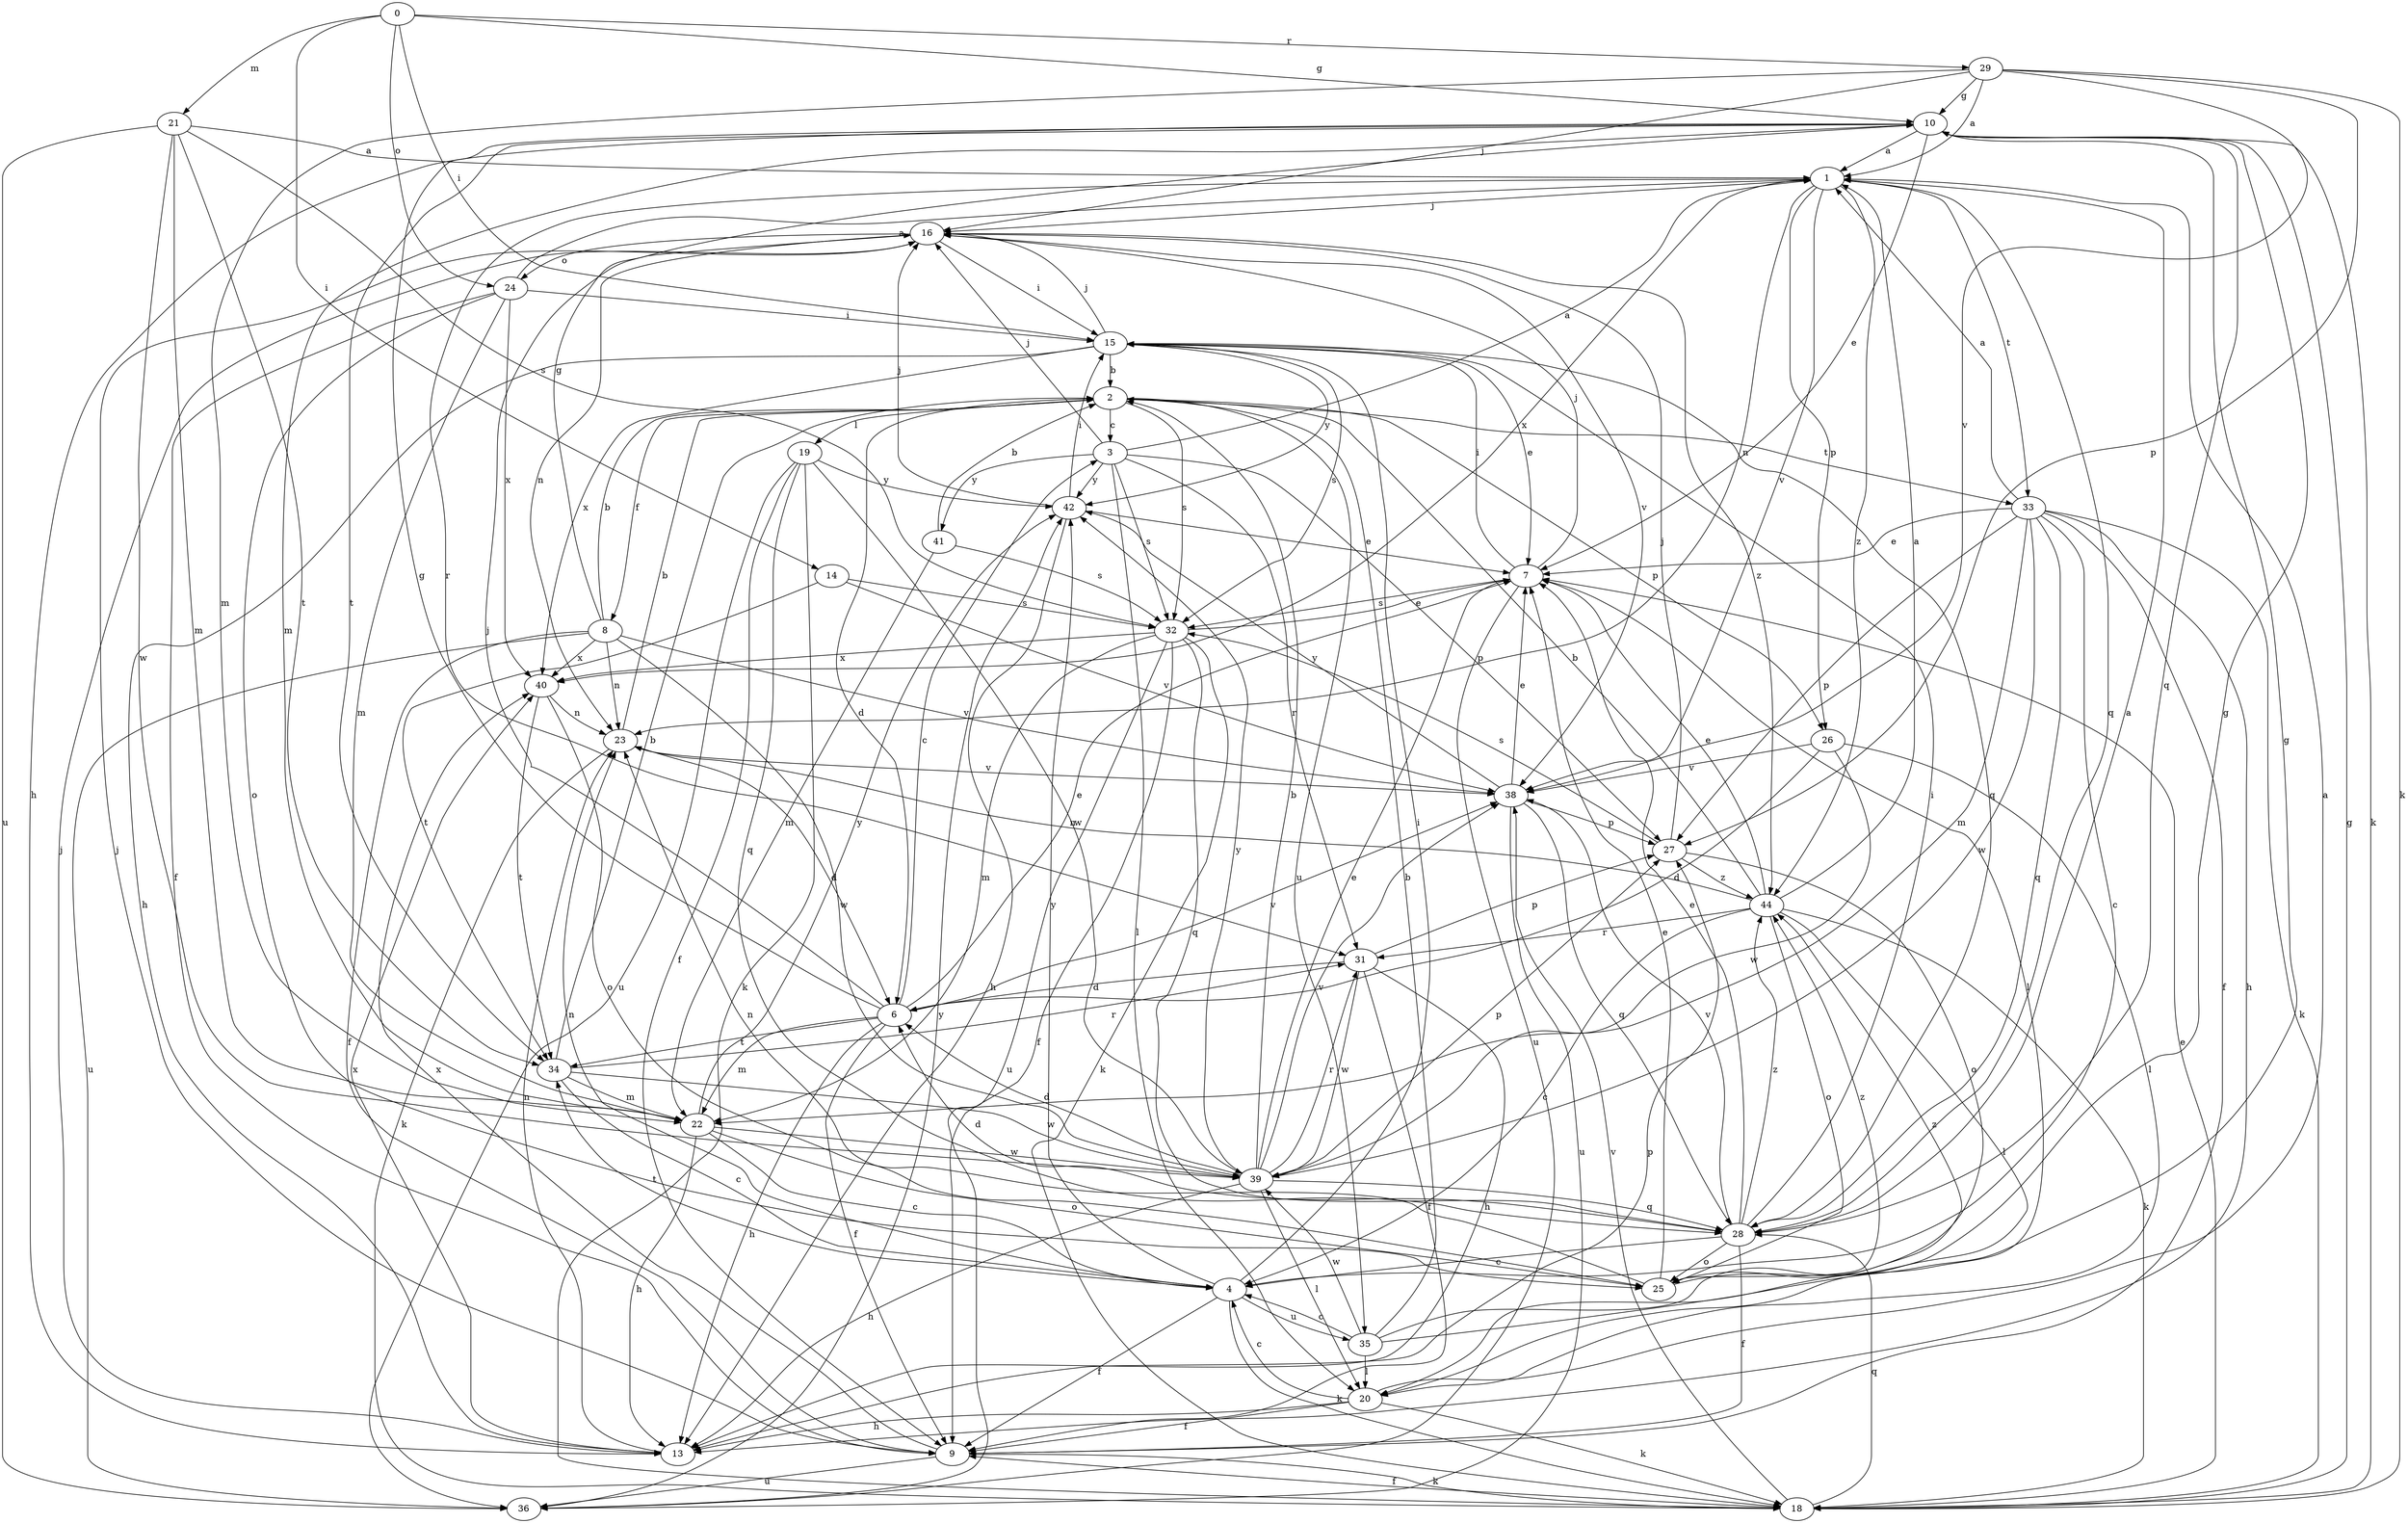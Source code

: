 strict digraph  {
0;
1;
2;
3;
4;
6;
7;
8;
9;
10;
13;
14;
15;
16;
18;
19;
20;
21;
22;
23;
24;
25;
26;
27;
28;
29;
31;
32;
33;
34;
35;
36;
38;
39;
40;
41;
42;
44;
0 -> 10  [label=g];
0 -> 14  [label=i];
0 -> 15  [label=i];
0 -> 21  [label=m];
0 -> 24  [label=o];
0 -> 29  [label=r];
1 -> 16  [label=j];
1 -> 23  [label=n];
1 -> 26  [label=p];
1 -> 28  [label=q];
1 -> 31  [label=r];
1 -> 33  [label=t];
1 -> 38  [label=v];
1 -> 40  [label=x];
1 -> 44  [label=z];
2 -> 3  [label=c];
2 -> 6  [label=d];
2 -> 8  [label=f];
2 -> 19  [label=l];
2 -> 26  [label=p];
2 -> 32  [label=s];
2 -> 33  [label=t];
2 -> 35  [label=u];
3 -> 1  [label=a];
3 -> 16  [label=j];
3 -> 20  [label=l];
3 -> 27  [label=p];
3 -> 31  [label=r];
3 -> 32  [label=s];
3 -> 41  [label=y];
3 -> 42  [label=y];
4 -> 9  [label=f];
4 -> 15  [label=i];
4 -> 18  [label=k];
4 -> 23  [label=n];
4 -> 34  [label=t];
4 -> 35  [label=u];
4 -> 42  [label=y];
6 -> 3  [label=c];
6 -> 7  [label=e];
6 -> 9  [label=f];
6 -> 10  [label=g];
6 -> 13  [label=h];
6 -> 16  [label=j];
6 -> 22  [label=m];
6 -> 34  [label=t];
6 -> 38  [label=v];
7 -> 15  [label=i];
7 -> 16  [label=j];
7 -> 20  [label=l];
7 -> 32  [label=s];
7 -> 36  [label=u];
8 -> 2  [label=b];
8 -> 9  [label=f];
8 -> 10  [label=g];
8 -> 23  [label=n];
8 -> 36  [label=u];
8 -> 38  [label=v];
8 -> 39  [label=w];
8 -> 40  [label=x];
9 -> 16  [label=j];
9 -> 18  [label=k];
9 -> 36  [label=u];
9 -> 40  [label=x];
10 -> 1  [label=a];
10 -> 7  [label=e];
10 -> 13  [label=h];
10 -> 18  [label=k];
10 -> 22  [label=m];
10 -> 28  [label=q];
10 -> 34  [label=t];
13 -> 16  [label=j];
13 -> 23  [label=n];
13 -> 27  [label=p];
13 -> 40  [label=x];
14 -> 32  [label=s];
14 -> 34  [label=t];
14 -> 38  [label=v];
15 -> 2  [label=b];
15 -> 7  [label=e];
15 -> 13  [label=h];
15 -> 16  [label=j];
15 -> 28  [label=q];
15 -> 32  [label=s];
15 -> 40  [label=x];
15 -> 42  [label=y];
16 -> 15  [label=i];
16 -> 23  [label=n];
16 -> 24  [label=o];
16 -> 38  [label=v];
16 -> 44  [label=z];
18 -> 7  [label=e];
18 -> 9  [label=f];
18 -> 10  [label=g];
18 -> 28  [label=q];
18 -> 38  [label=v];
19 -> 9  [label=f];
19 -> 18  [label=k];
19 -> 28  [label=q];
19 -> 36  [label=u];
19 -> 39  [label=w];
19 -> 42  [label=y];
20 -> 1  [label=a];
20 -> 4  [label=c];
20 -> 9  [label=f];
20 -> 13  [label=h];
20 -> 18  [label=k];
21 -> 1  [label=a];
21 -> 22  [label=m];
21 -> 32  [label=s];
21 -> 34  [label=t];
21 -> 36  [label=u];
21 -> 39  [label=w];
22 -> 4  [label=c];
22 -> 13  [label=h];
22 -> 25  [label=o];
22 -> 39  [label=w];
22 -> 42  [label=y];
23 -> 2  [label=b];
23 -> 6  [label=d];
23 -> 18  [label=k];
23 -> 38  [label=v];
24 -> 1  [label=a];
24 -> 9  [label=f];
24 -> 15  [label=i];
24 -> 22  [label=m];
24 -> 25  [label=o];
24 -> 40  [label=x];
25 -> 7  [label=e];
25 -> 10  [label=g];
25 -> 23  [label=n];
25 -> 44  [label=z];
26 -> 6  [label=d];
26 -> 20  [label=l];
26 -> 38  [label=v];
26 -> 39  [label=w];
27 -> 16  [label=j];
27 -> 25  [label=o];
27 -> 32  [label=s];
27 -> 44  [label=z];
28 -> 1  [label=a];
28 -> 4  [label=c];
28 -> 6  [label=d];
28 -> 7  [label=e];
28 -> 9  [label=f];
28 -> 15  [label=i];
28 -> 25  [label=o];
28 -> 38  [label=v];
28 -> 44  [label=z];
29 -> 1  [label=a];
29 -> 10  [label=g];
29 -> 16  [label=j];
29 -> 18  [label=k];
29 -> 22  [label=m];
29 -> 27  [label=p];
29 -> 38  [label=v];
31 -> 6  [label=d];
31 -> 9  [label=f];
31 -> 13  [label=h];
31 -> 27  [label=p];
31 -> 39  [label=w];
32 -> 7  [label=e];
32 -> 9  [label=f];
32 -> 18  [label=k];
32 -> 22  [label=m];
32 -> 28  [label=q];
32 -> 36  [label=u];
32 -> 40  [label=x];
33 -> 1  [label=a];
33 -> 4  [label=c];
33 -> 7  [label=e];
33 -> 9  [label=f];
33 -> 13  [label=h];
33 -> 18  [label=k];
33 -> 22  [label=m];
33 -> 27  [label=p];
33 -> 28  [label=q];
33 -> 39  [label=w];
34 -> 2  [label=b];
34 -> 4  [label=c];
34 -> 22  [label=m];
34 -> 31  [label=r];
34 -> 39  [label=w];
35 -> 2  [label=b];
35 -> 4  [label=c];
35 -> 10  [label=g];
35 -> 20  [label=l];
35 -> 39  [label=w];
35 -> 44  [label=z];
36 -> 42  [label=y];
38 -> 7  [label=e];
38 -> 27  [label=p];
38 -> 28  [label=q];
38 -> 36  [label=u];
38 -> 42  [label=y];
39 -> 2  [label=b];
39 -> 6  [label=d];
39 -> 7  [label=e];
39 -> 13  [label=h];
39 -> 20  [label=l];
39 -> 27  [label=p];
39 -> 28  [label=q];
39 -> 31  [label=r];
39 -> 38  [label=v];
39 -> 42  [label=y];
40 -> 23  [label=n];
40 -> 25  [label=o];
40 -> 34  [label=t];
41 -> 2  [label=b];
41 -> 22  [label=m];
41 -> 32  [label=s];
42 -> 7  [label=e];
42 -> 13  [label=h];
42 -> 15  [label=i];
42 -> 16  [label=j];
44 -> 1  [label=a];
44 -> 2  [label=b];
44 -> 4  [label=c];
44 -> 7  [label=e];
44 -> 18  [label=k];
44 -> 20  [label=l];
44 -> 23  [label=n];
44 -> 25  [label=o];
44 -> 31  [label=r];
}
